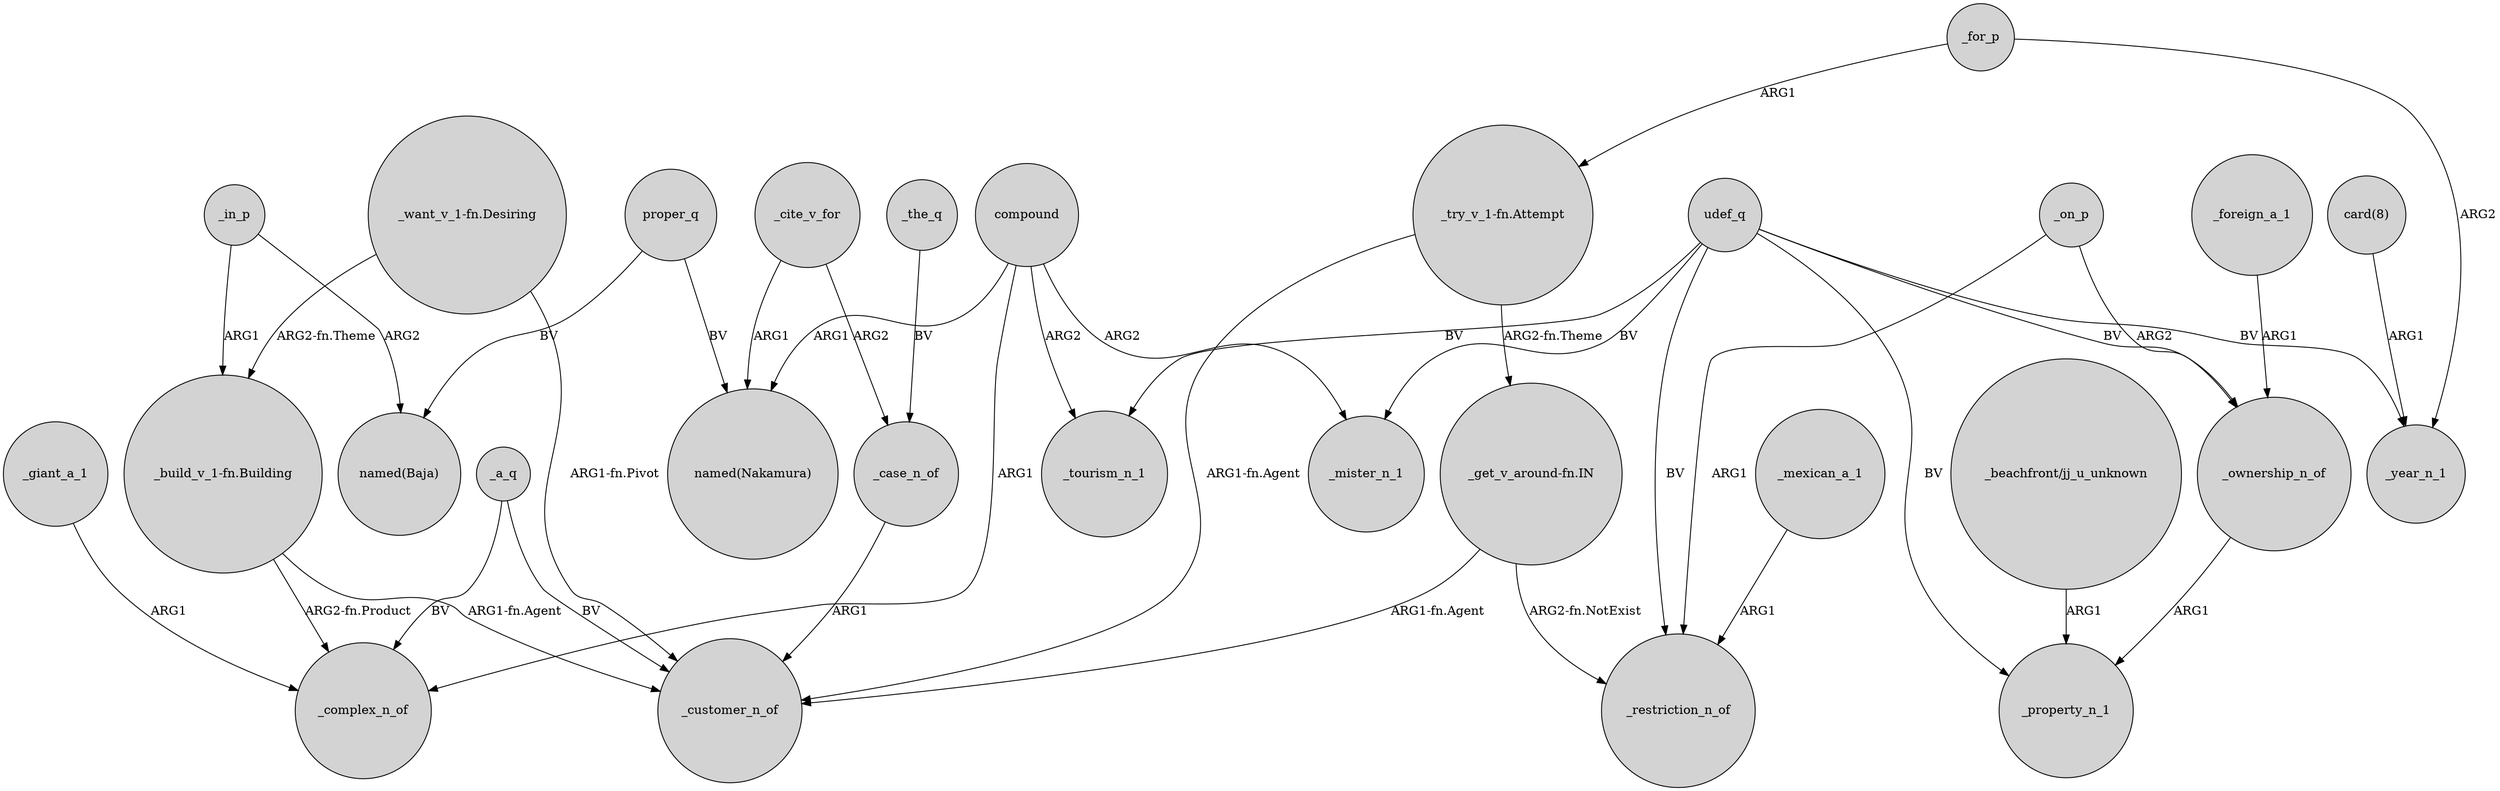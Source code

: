 digraph {
	node [shape=circle style=filled]
	_giant_a_1 -> _complex_n_of [label=ARG1]
	"_get_v_around-fn.IN" -> _restriction_n_of [label="ARG2-fn.NotExist"]
	_for_p -> _year_n_1 [label=ARG2]
	"_try_v_1-fn.Attempt" -> _customer_n_of [label="ARG1-fn.Agent"]
	proper_q -> "named(Nakamura)" [label=BV]
	compound -> _tourism_n_1 [label=ARG2]
	compound -> _mister_n_1 [label=ARG2]
	_the_q -> _case_n_of [label=BV]
	_cite_v_for -> "named(Nakamura)" [label=ARG1]
	udef_q -> _mister_n_1 [label=BV]
	_in_p -> "_build_v_1-fn.Building" [label=ARG1]
	udef_q -> _restriction_n_of [label=BV]
	_mexican_a_1 -> _restriction_n_of [label=ARG1]
	_on_p -> _ownership_n_of [label=ARG2]
	_a_q -> _complex_n_of [label=BV]
	_ownership_n_of -> _property_n_1 [label=ARG1]
	"_want_v_1-fn.Desiring" -> "_build_v_1-fn.Building" [label="ARG2-fn.Theme"]
	"_beachfront/jj_u_unknown" -> _property_n_1 [label=ARG1]
	"_build_v_1-fn.Building" -> _complex_n_of [label="ARG2-fn.Product"]
	"_want_v_1-fn.Desiring" -> _customer_n_of [label="ARG1-fn.Pivot"]
	udef_q -> _ownership_n_of [label=BV]
	_foreign_a_1 -> _ownership_n_of [label=ARG1]
	"_try_v_1-fn.Attempt" -> "_get_v_around-fn.IN" [label="ARG2-fn.Theme"]
	udef_q -> _property_n_1 [label=BV]
	_in_p -> "named(Baja)" [label=ARG2]
	_a_q -> _customer_n_of [label=BV]
	"card(8)" -> _year_n_1 [label=ARG1]
	udef_q -> _year_n_1 [label=BV]
	_cite_v_for -> _case_n_of [label=ARG2]
	udef_q -> _tourism_n_1 [label=BV]
	compound -> _complex_n_of [label=ARG1]
	_case_n_of -> _customer_n_of [label=ARG1]
	proper_q -> "named(Baja)" [label=BV]
	"_get_v_around-fn.IN" -> _customer_n_of [label="ARG1-fn.Agent"]
	_on_p -> _restriction_n_of [label=ARG1]
	compound -> "named(Nakamura)" [label=ARG1]
	_for_p -> "_try_v_1-fn.Attempt" [label=ARG1]
	"_build_v_1-fn.Building" -> _customer_n_of [label="ARG1-fn.Agent"]
}

